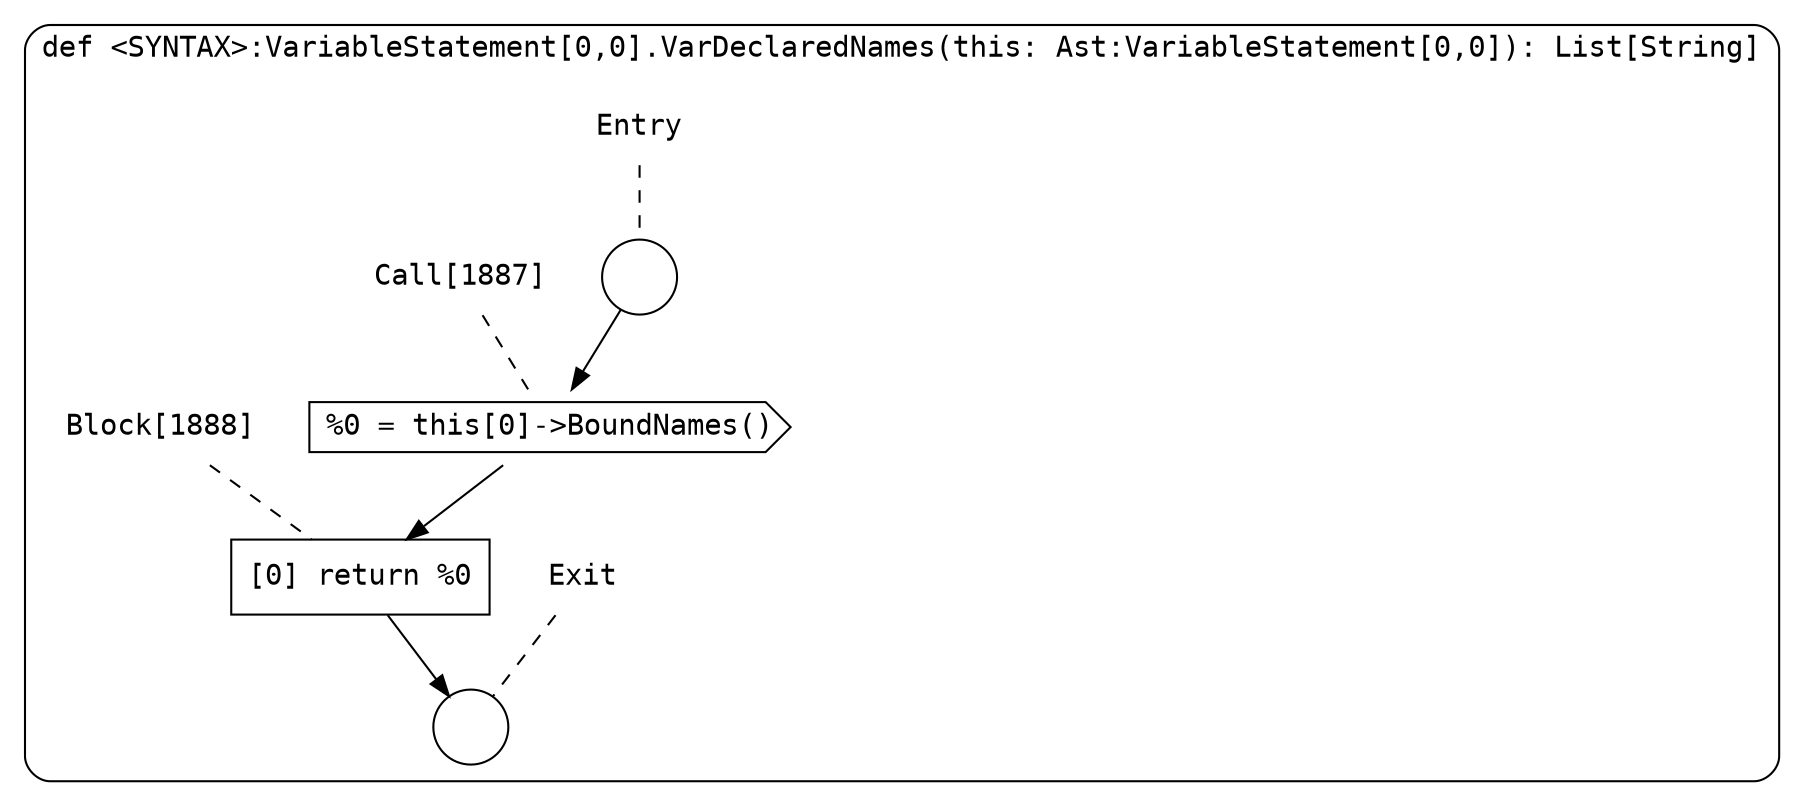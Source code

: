 digraph {
  graph [fontname = "Consolas"]
  node [fontname = "Consolas"]
  edge [fontname = "Consolas"]
  subgraph cluster329 {
    label = "def <SYNTAX>:VariableStatement[0,0].VarDeclaredNames(this: Ast:VariableStatement[0,0]): List[String]"
    style = rounded
    cluster329_entry_name [shape=none, label=<<font color="black">Entry</font>>]
    cluster329_entry_name -> cluster329_entry [arrowhead=none, color="black", style=dashed]
    cluster329_entry [shape=circle label=" " color="black" fillcolor="white" style=filled]
    cluster329_entry -> node1887 [color="black"]
    cluster329_exit_name [shape=none, label=<<font color="black">Exit</font>>]
    cluster329_exit_name -> cluster329_exit [arrowhead=none, color="black", style=dashed]
    cluster329_exit [shape=circle label=" " color="black" fillcolor="white" style=filled]
    node1887_name [shape=none, label=<<font color="black">Call[1887]</font>>]
    node1887_name -> node1887 [arrowhead=none, color="black", style=dashed]
    node1887 [shape=cds, label=<<font color="black">%0 = this[0]-&gt;BoundNames()</font>> color="black" fillcolor="white", style=filled]
    node1887 -> node1888 [color="black"]
    node1888_name [shape=none, label=<<font color="black">Block[1888]</font>>]
    node1888_name -> node1888 [arrowhead=none, color="black", style=dashed]
    node1888 [shape=box, label=<<font color="black">[0] return %0<BR ALIGN="LEFT"/></font>> color="black" fillcolor="white", style=filled]
    node1888 -> cluster329_exit [color="black"]
  }
}
